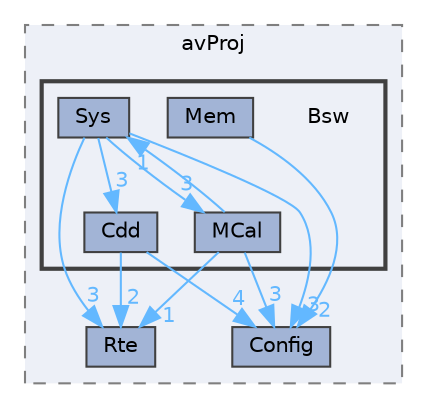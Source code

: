 digraph "Project/avProj/Bsw"
{
 // LATEX_PDF_SIZE
  bgcolor="transparent";
  edge [fontname=Helvetica,fontsize=10,labelfontname=Helvetica,labelfontsize=10];
  node [fontname=Helvetica,fontsize=10,shape=box,height=0.2,width=0.4];
  compound=true
  subgraph clusterdir_922ec3a93220362acb6c052eeec50f2b {
    graph [ bgcolor="#edf0f7", pencolor="grey50", label="avProj", fontname=Helvetica,fontsize=10 style="filled,dashed", URL="dir_922ec3a93220362acb6c052eeec50f2b.html",tooltip=""]
  dir_44ac158177b38012ded29e0bce1ce711 [label="Rte", fillcolor="#a2b4d6", color="grey25", style="filled", URL="dir_44ac158177b38012ded29e0bce1ce711.html",tooltip=""];
  dir_6372c9833482547caa045621d154f9b9 [label="Config", fillcolor="#a2b4d6", color="grey25", style="filled", URL="dir_6372c9833482547caa045621d154f9b9.html",tooltip=""];
  subgraph clusterdir_049f93a99a76288d022dcf0077f4e815 {
    graph [ bgcolor="#edf0f7", pencolor="grey25", label="", fontname=Helvetica,fontsize=10 style="filled,bold", URL="dir_049f93a99a76288d022dcf0077f4e815.html",tooltip=""]
    dir_049f93a99a76288d022dcf0077f4e815 [shape=plaintext, label="Bsw"];
  dir_9bcb06401afdb3d36915892ca7404e33 [label="Cdd", fillcolor="#a2b4d6", color="grey25", style="filled", URL="dir_9bcb06401afdb3d36915892ca7404e33.html",tooltip=""];
  dir_cc0b500ec8e919c53d0294e98643a39a [label="MCal", fillcolor="#a2b4d6", color="grey25", style="filled", URL="dir_cc0b500ec8e919c53d0294e98643a39a.html",tooltip=""];
  dir_073a34dd20c76c01dc048c8133a914c5 [label="Mem", fillcolor="#a2b4d6", color="grey25", style="filled", URL="dir_073a34dd20c76c01dc048c8133a914c5.html",tooltip=""];
  dir_fd0ab24e3b84143c7c077472e7d1b05b [label="Sys", fillcolor="#a2b4d6", color="grey25", style="filled", URL="dir_fd0ab24e3b84143c7c077472e7d1b05b.html",tooltip=""];
  }
  }
  dir_9bcb06401afdb3d36915892ca7404e33->dir_44ac158177b38012ded29e0bce1ce711 [headlabel="2", labeldistance=1.5 headhref="dir_000015_000082.html" color="steelblue1" fontcolor="steelblue1"];
  dir_9bcb06401afdb3d36915892ca7404e33->dir_6372c9833482547caa045621d154f9b9 [headlabel="4", labeldistance=1.5 headhref="dir_000015_000024.html" color="steelblue1" fontcolor="steelblue1"];
  dir_cc0b500ec8e919c53d0294e98643a39a->dir_44ac158177b38012ded29e0bce1ce711 [headlabel="1", labeldistance=1.5 headhref="dir_000066_000082.html" color="steelblue1" fontcolor="steelblue1"];
  dir_cc0b500ec8e919c53d0294e98643a39a->dir_6372c9833482547caa045621d154f9b9 [headlabel="3", labeldistance=1.5 headhref="dir_000066_000024.html" color="steelblue1" fontcolor="steelblue1"];
  dir_cc0b500ec8e919c53d0294e98643a39a->dir_fd0ab24e3b84143c7c077472e7d1b05b [headlabel="1", labeldistance=1.5 headhref="dir_000066_000097.html" color="steelblue1" fontcolor="steelblue1"];
  dir_073a34dd20c76c01dc048c8133a914c5->dir_6372c9833482547caa045621d154f9b9 [headlabel="2", labeldistance=1.5 headhref="dir_000070_000024.html" color="steelblue1" fontcolor="steelblue1"];
  dir_fd0ab24e3b84143c7c077472e7d1b05b->dir_44ac158177b38012ded29e0bce1ce711 [headlabel="3", labeldistance=1.5 headhref="dir_000097_000082.html" color="steelblue1" fontcolor="steelblue1"];
  dir_fd0ab24e3b84143c7c077472e7d1b05b->dir_6372c9833482547caa045621d154f9b9 [headlabel="3", labeldistance=1.5 headhref="dir_000097_000024.html" color="steelblue1" fontcolor="steelblue1"];
  dir_fd0ab24e3b84143c7c077472e7d1b05b->dir_9bcb06401afdb3d36915892ca7404e33 [headlabel="3", labeldistance=1.5 headhref="dir_000097_000015.html" color="steelblue1" fontcolor="steelblue1"];
  dir_fd0ab24e3b84143c7c077472e7d1b05b->dir_cc0b500ec8e919c53d0294e98643a39a [headlabel="3", labeldistance=1.5 headhref="dir_000097_000066.html" color="steelblue1" fontcolor="steelblue1"];
}

